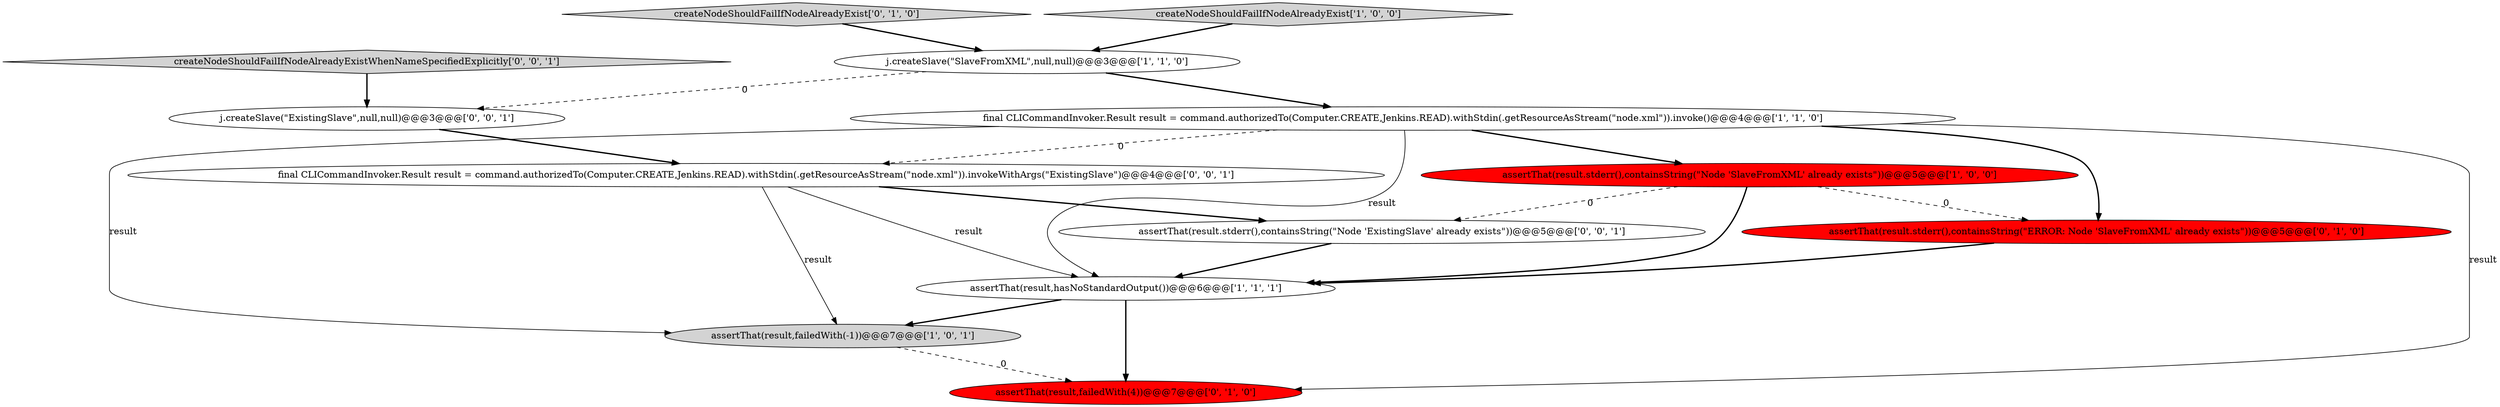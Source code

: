 digraph {
11 [style = filled, label = "assertThat(result.stderr(),containsString(\"Node 'ExistingSlave' already exists\"))@@@5@@@['0', '0', '1']", fillcolor = white, shape = ellipse image = "AAA0AAABBB3BBB"];
4 [style = filled, label = "assertThat(result,hasNoStandardOutput())@@@6@@@['1', '1', '1']", fillcolor = white, shape = ellipse image = "AAA0AAABBB1BBB"];
6 [style = filled, label = "assertThat(result.stderr(),containsString(\"ERROR: Node 'SlaveFromXML' already exists\"))@@@5@@@['0', '1', '0']", fillcolor = red, shape = ellipse image = "AAA1AAABBB2BBB"];
8 [style = filled, label = "createNodeShouldFailIfNodeAlreadyExist['0', '1', '0']", fillcolor = lightgray, shape = diamond image = "AAA0AAABBB2BBB"];
9 [style = filled, label = "final CLICommandInvoker.Result result = command.authorizedTo(Computer.CREATE,Jenkins.READ).withStdin(.getResourceAsStream(\"node.xml\")).invokeWithArgs(\"ExistingSlave\")@@@4@@@['0', '0', '1']", fillcolor = white, shape = ellipse image = "AAA0AAABBB3BBB"];
3 [style = filled, label = "assertThat(result.stderr(),containsString(\"Node 'SlaveFromXML' already exists\"))@@@5@@@['1', '0', '0']", fillcolor = red, shape = ellipse image = "AAA1AAABBB1BBB"];
10 [style = filled, label = "j.createSlave(\"ExistingSlave\",null,null)@@@3@@@['0', '0', '1']", fillcolor = white, shape = ellipse image = "AAA0AAABBB3BBB"];
12 [style = filled, label = "createNodeShouldFailIfNodeAlreadyExistWhenNameSpecifiedExplicitly['0', '0', '1']", fillcolor = lightgray, shape = diamond image = "AAA0AAABBB3BBB"];
0 [style = filled, label = "final CLICommandInvoker.Result result = command.authorizedTo(Computer.CREATE,Jenkins.READ).withStdin(.getResourceAsStream(\"node.xml\")).invoke()@@@4@@@['1', '1', '0']", fillcolor = white, shape = ellipse image = "AAA0AAABBB1BBB"];
5 [style = filled, label = "assertThat(result,failedWith(-1))@@@7@@@['1', '0', '1']", fillcolor = lightgray, shape = ellipse image = "AAA0AAABBB1BBB"];
2 [style = filled, label = "j.createSlave(\"SlaveFromXML\",null,null)@@@3@@@['1', '1', '0']", fillcolor = white, shape = ellipse image = "AAA0AAABBB1BBB"];
7 [style = filled, label = "assertThat(result,failedWith(4))@@@7@@@['0', '1', '0']", fillcolor = red, shape = ellipse image = "AAA1AAABBB2BBB"];
1 [style = filled, label = "createNodeShouldFailIfNodeAlreadyExist['1', '0', '0']", fillcolor = lightgray, shape = diamond image = "AAA0AAABBB1BBB"];
0->3 [style = bold, label=""];
3->6 [style = dashed, label="0"];
9->11 [style = bold, label=""];
0->6 [style = bold, label=""];
11->4 [style = bold, label=""];
3->4 [style = bold, label=""];
9->4 [style = solid, label="result"];
4->7 [style = bold, label=""];
2->10 [style = dashed, label="0"];
6->4 [style = bold, label=""];
2->0 [style = bold, label=""];
12->10 [style = bold, label=""];
8->2 [style = bold, label=""];
0->5 [style = solid, label="result"];
0->7 [style = solid, label="result"];
0->4 [style = solid, label="result"];
1->2 [style = bold, label=""];
10->9 [style = bold, label=""];
0->9 [style = dashed, label="0"];
5->7 [style = dashed, label="0"];
4->5 [style = bold, label=""];
9->5 [style = solid, label="result"];
3->11 [style = dashed, label="0"];
}
